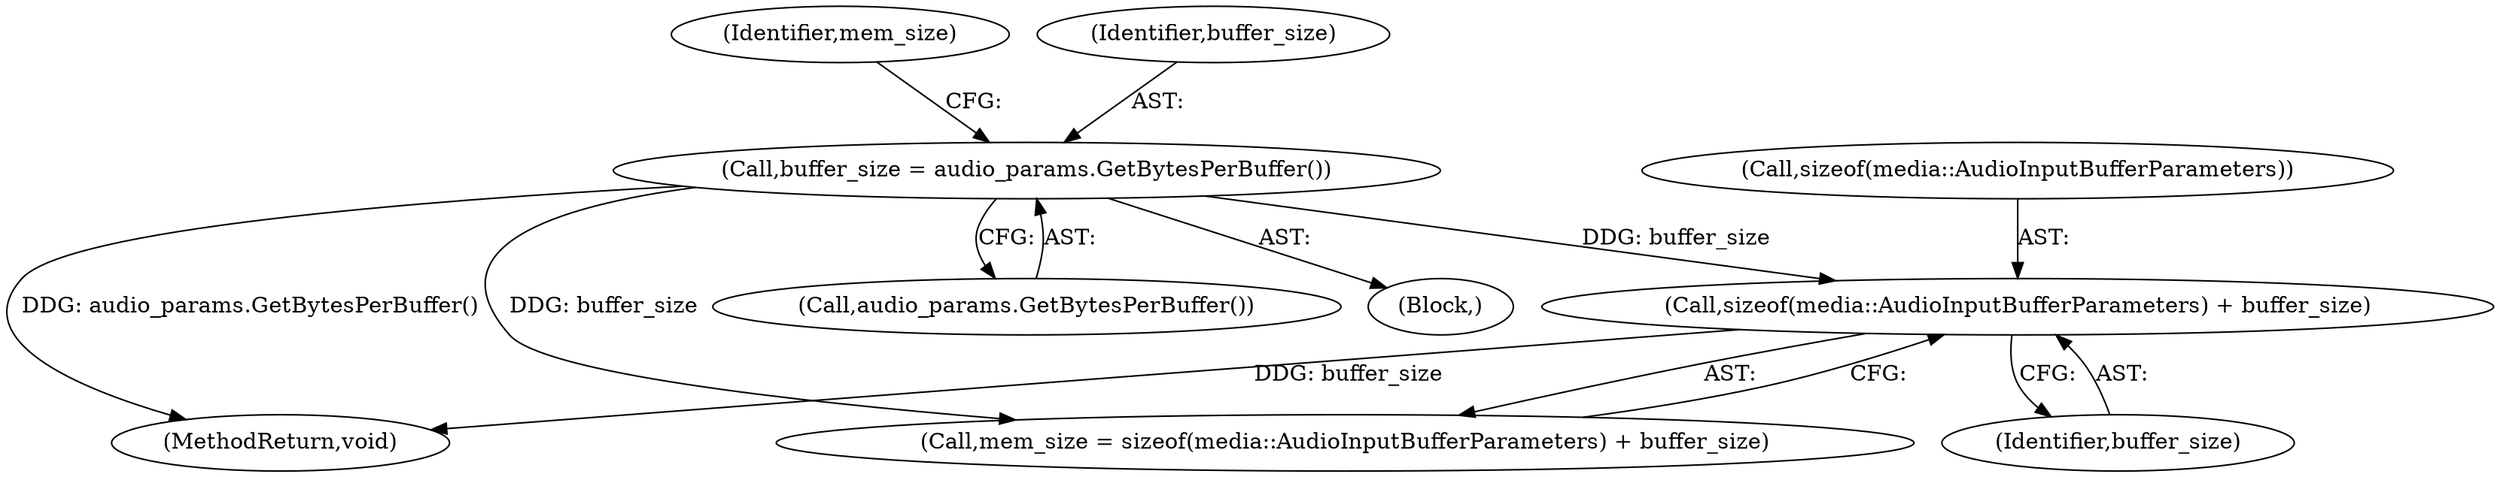 digraph "0_Chrome_503bea2643350c6378de5f7a268b85cf2480e1ac@API" {
"1000156" [label="(Call,sizeof(media::AudioInputBufferParameters) + buffer_size)"];
"1000149" [label="(Call,buffer_size = audio_params.GetBytesPerBuffer())"];
"1000155" [label="(Identifier,mem_size)"];
"1000154" [label="(Call,mem_size = sizeof(media::AudioInputBufferParameters) + buffer_size)"];
"1000156" [label="(Call,sizeof(media::AudioInputBufferParameters) + buffer_size)"];
"1000106" [label="(Block,)"];
"1000151" [label="(Call,audio_params.GetBytesPerBuffer())"];
"1000150" [label="(Identifier,buffer_size)"];
"1000159" [label="(Identifier,buffer_size)"];
"1000157" [label="(Call,sizeof(media::AudioInputBufferParameters))"];
"1000212" [label="(MethodReturn,void)"];
"1000149" [label="(Call,buffer_size = audio_params.GetBytesPerBuffer())"];
"1000156" -> "1000154"  [label="AST: "];
"1000156" -> "1000159"  [label="CFG: "];
"1000157" -> "1000156"  [label="AST: "];
"1000159" -> "1000156"  [label="AST: "];
"1000154" -> "1000156"  [label="CFG: "];
"1000156" -> "1000212"  [label="DDG: buffer_size"];
"1000149" -> "1000156"  [label="DDG: buffer_size"];
"1000149" -> "1000106"  [label="AST: "];
"1000149" -> "1000151"  [label="CFG: "];
"1000150" -> "1000149"  [label="AST: "];
"1000151" -> "1000149"  [label="AST: "];
"1000155" -> "1000149"  [label="CFG: "];
"1000149" -> "1000212"  [label="DDG: audio_params.GetBytesPerBuffer()"];
"1000149" -> "1000154"  [label="DDG: buffer_size"];
}
